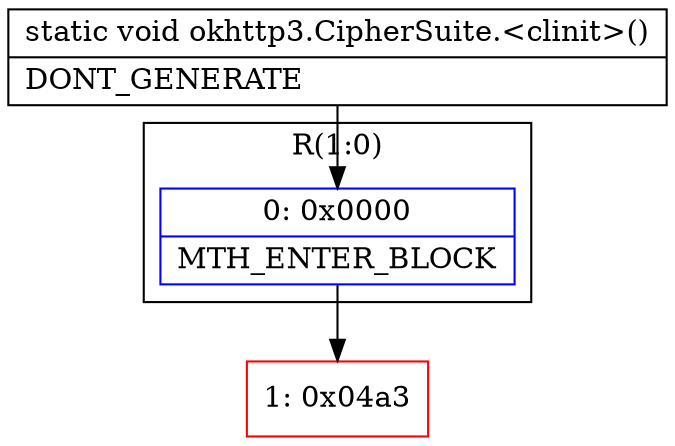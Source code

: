 digraph "CFG forokhttp3.CipherSuite.\<clinit\>()V" {
subgraph cluster_Region_251177757 {
label = "R(1:0)";
node [shape=record,color=blue];
Node_0 [shape=record,label="{0\:\ 0x0000|MTH_ENTER_BLOCK\l}"];
}
Node_1 [shape=record,color=red,label="{1\:\ 0x04a3}"];
MethodNode[shape=record,label="{static void okhttp3.CipherSuite.\<clinit\>()  | DONT_GENERATE\l}"];
MethodNode -> Node_0;
Node_0 -> Node_1;
}

